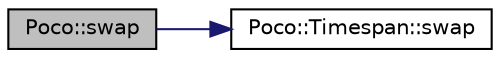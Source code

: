 digraph "Poco::swap"
{
 // LATEX_PDF_SIZE
  edge [fontname="Helvetica",fontsize="10",labelfontname="Helvetica",labelfontsize="10"];
  node [fontname="Helvetica",fontsize="10",shape=record];
  rankdir="LR";
  Node1 [label="Poco::swap",height=0.2,width=0.4,color="black", fillcolor="grey75", style="filled", fontcolor="black",tooltip=" "];
  Node1 -> Node2 [color="midnightblue",fontsize="10",style="solid"];
  Node2 [label="Poco::Timespan::swap",height=0.2,width=0.4,color="black", fillcolor="white", style="filled",URL="$classPoco_1_1Timespan.html#a4c72cabe7f90e4df9ae5f31e8d341d5c",tooltip=" "];
}
